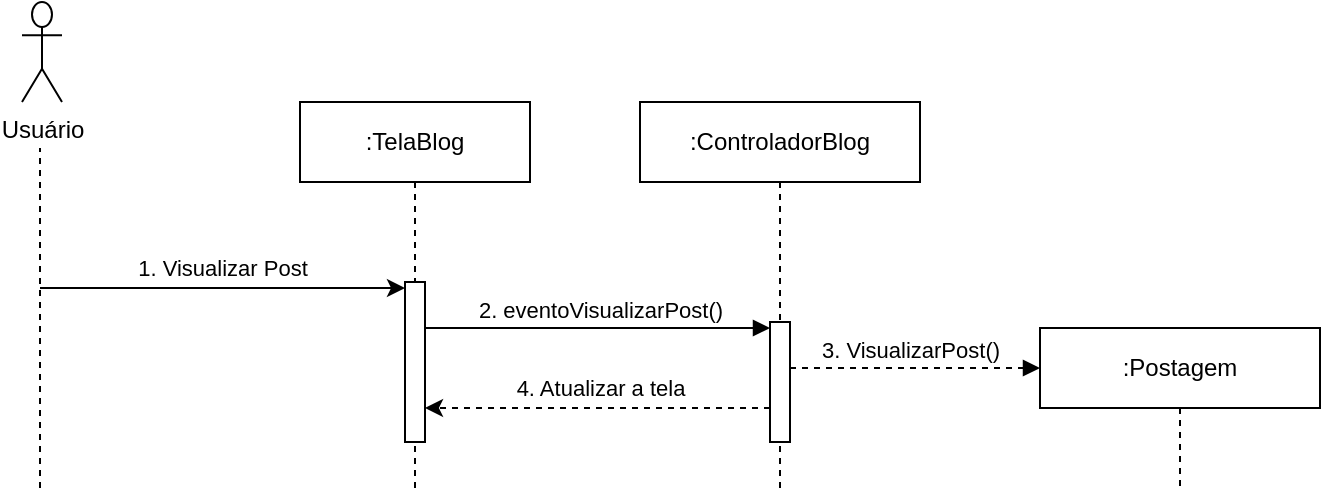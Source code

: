 <mxfile version="24.7.12">
  <diagram name="Page-1" id="2YBvvXClWsGukQMizWep">
    <mxGraphModel dx="1434" dy="738" grid="1" gridSize="10" guides="1" tooltips="1" connect="1" arrows="1" fold="1" page="1" pageScale="1" pageWidth="850" pageHeight="1100" math="0" shadow="0">
      <root>
        <mxCell id="0" />
        <mxCell id="1" parent="0" />
        <mxCell id="9W2UMyhUDM8AN_5umNmA-1" value=":TelaBlog" style="shape=umlLifeline;perimeter=lifelinePerimeter;whiteSpace=wrap;html=1;container=0;dropTarget=0;collapsible=0;recursiveResize=0;outlineConnect=0;portConstraint=eastwest;newEdgeStyle={&quot;edgeStyle&quot;:&quot;elbowEdgeStyle&quot;,&quot;elbow&quot;:&quot;vertical&quot;,&quot;curved&quot;:0,&quot;rounded&quot;:0};" parent="1" vertex="1">
          <mxGeometry x="230" y="167" width="115" height="193" as="geometry" />
        </mxCell>
        <mxCell id="9W2UMyhUDM8AN_5umNmA-2" value="" style="html=1;points=[];perimeter=orthogonalPerimeter;outlineConnect=0;targetShapes=umlLifeline;portConstraint=eastwest;newEdgeStyle={&quot;edgeStyle&quot;:&quot;elbowEdgeStyle&quot;,&quot;elbow&quot;:&quot;vertical&quot;,&quot;curved&quot;:0,&quot;rounded&quot;:0};" parent="9W2UMyhUDM8AN_5umNmA-1" vertex="1">
          <mxGeometry x="52.5" y="90" width="10" height="80" as="geometry" />
        </mxCell>
        <mxCell id="9W2UMyhUDM8AN_5umNmA-4" value=":ControladorBlog" style="shape=umlLifeline;perimeter=lifelinePerimeter;whiteSpace=wrap;html=1;container=0;dropTarget=0;collapsible=0;recursiveResize=0;outlineConnect=0;portConstraint=eastwest;newEdgeStyle={&quot;edgeStyle&quot;:&quot;elbowEdgeStyle&quot;,&quot;elbow&quot;:&quot;vertical&quot;,&quot;curved&quot;:0,&quot;rounded&quot;:0};" parent="1" vertex="1">
          <mxGeometry x="400" y="167" width="140" height="193" as="geometry" />
        </mxCell>
        <mxCell id="9W2UMyhUDM8AN_5umNmA-5" value="" style="html=1;points=[];perimeter=orthogonalPerimeter;outlineConnect=0;targetShapes=umlLifeline;portConstraint=eastwest;newEdgeStyle={&quot;edgeStyle&quot;:&quot;elbowEdgeStyle&quot;,&quot;elbow&quot;:&quot;vertical&quot;,&quot;curved&quot;:0,&quot;rounded&quot;:0};" parent="9W2UMyhUDM8AN_5umNmA-4" vertex="1">
          <mxGeometry x="65" y="110" width="10" height="60" as="geometry" />
        </mxCell>
        <mxCell id="9W2UMyhUDM8AN_5umNmA-7" value="2. eventoVisualizarPost()" style="html=1;verticalAlign=bottom;endArrow=block;edgeStyle=elbowEdgeStyle;elbow=vertical;curved=0;rounded=0;" parent="1" edge="1">
          <mxGeometry x="0.015" relative="1" as="geometry">
            <mxPoint x="292.5" y="280" as="sourcePoint" />
            <Array as="points">
              <mxPoint x="400" y="280" />
            </Array>
            <mxPoint x="465" y="280" as="targetPoint" />
            <mxPoint as="offset" />
          </mxGeometry>
        </mxCell>
        <mxCell id="9W2UMyhUDM8AN_5umNmA-8" value="" style="endArrow=none;dashed=1;html=1;rounded=0;" parent="1" edge="1">
          <mxGeometry width="50" height="50" relative="1" as="geometry">
            <mxPoint x="100" y="360" as="sourcePoint" />
            <mxPoint x="100" y="190" as="targetPoint" />
          </mxGeometry>
        </mxCell>
        <mxCell id="9W2UMyhUDM8AN_5umNmA-9" value="Usuário" style="shape=umlActor;verticalLabelPosition=bottom;verticalAlign=top;html=1;outlineConnect=0;" parent="1" vertex="1">
          <mxGeometry x="91" y="117" width="20" height="50" as="geometry" />
        </mxCell>
        <mxCell id="9W2UMyhUDM8AN_5umNmA-10" value="" style="endArrow=classic;html=1;rounded=0;" parent="1" target="9W2UMyhUDM8AN_5umNmA-2" edge="1">
          <mxGeometry width="50" height="50" relative="1" as="geometry">
            <mxPoint x="100" y="260" as="sourcePoint" />
            <mxPoint x="320" y="260" as="targetPoint" />
          </mxGeometry>
        </mxCell>
        <mxCell id="9W2UMyhUDM8AN_5umNmA-11" value="1. Visualizar Post" style="edgeLabel;html=1;align=center;verticalAlign=middle;resizable=0;points=[];" parent="9W2UMyhUDM8AN_5umNmA-10" vertex="1" connectable="0">
          <mxGeometry x="-0.093" y="-1" relative="1" as="geometry">
            <mxPoint x="8" y="-11" as="offset" />
          </mxGeometry>
        </mxCell>
        <mxCell id="WAS1BrxhrEb62qMjdOB_-1" value=":Postagem" style="shape=umlLifeline;perimeter=lifelinePerimeter;whiteSpace=wrap;html=1;container=0;dropTarget=0;collapsible=0;recursiveResize=0;outlineConnect=0;portConstraint=eastwest;newEdgeStyle={&quot;edgeStyle&quot;:&quot;elbowEdgeStyle&quot;,&quot;elbow&quot;:&quot;vertical&quot;,&quot;curved&quot;:0,&quot;rounded&quot;:0};" parent="1" vertex="1">
          <mxGeometry x="600" y="280" width="140" height="80" as="geometry" />
        </mxCell>
        <mxCell id="WAS1BrxhrEb62qMjdOB_-3" value="3. VisualizarPost()" style="html=1;verticalAlign=bottom;endArrow=block;edgeStyle=elbowEdgeStyle;elbow=vertical;curved=0;rounded=0;dashed=1;" parent="1" edge="1">
          <mxGeometry x="-0.044" relative="1" as="geometry">
            <mxPoint x="475" y="300" as="sourcePoint" />
            <Array as="points">
              <mxPoint x="645" y="300" />
            </Array>
            <mxPoint x="600" y="300.5" as="targetPoint" />
            <mxPoint as="offset" />
          </mxGeometry>
        </mxCell>
        <mxCell id="WAS1BrxhrEb62qMjdOB_-9" value="" style="endArrow=classic;html=1;rounded=0;dashed=1;" parent="1" source="9W2UMyhUDM8AN_5umNmA-5" target="9W2UMyhUDM8AN_5umNmA-2" edge="1">
          <mxGeometry width="50" height="50" relative="1" as="geometry">
            <mxPoint x="645" y="400" as="sourcePoint" />
            <mxPoint x="345" y="400" as="targetPoint" />
            <Array as="points">
              <mxPoint x="410" y="320" />
              <mxPoint x="320" y="320" />
            </Array>
          </mxGeometry>
        </mxCell>
        <mxCell id="WAS1BrxhrEb62qMjdOB_-10" value="4. Atualizar a tela" style="edgeLabel;html=1;align=center;verticalAlign=middle;resizable=0;points=[];" parent="WAS1BrxhrEb62qMjdOB_-9" vertex="1" connectable="0">
          <mxGeometry x="-0.025" y="-3" relative="1" as="geometry">
            <mxPoint x="-1" y="-7" as="offset" />
          </mxGeometry>
        </mxCell>
      </root>
    </mxGraphModel>
  </diagram>
</mxfile>
